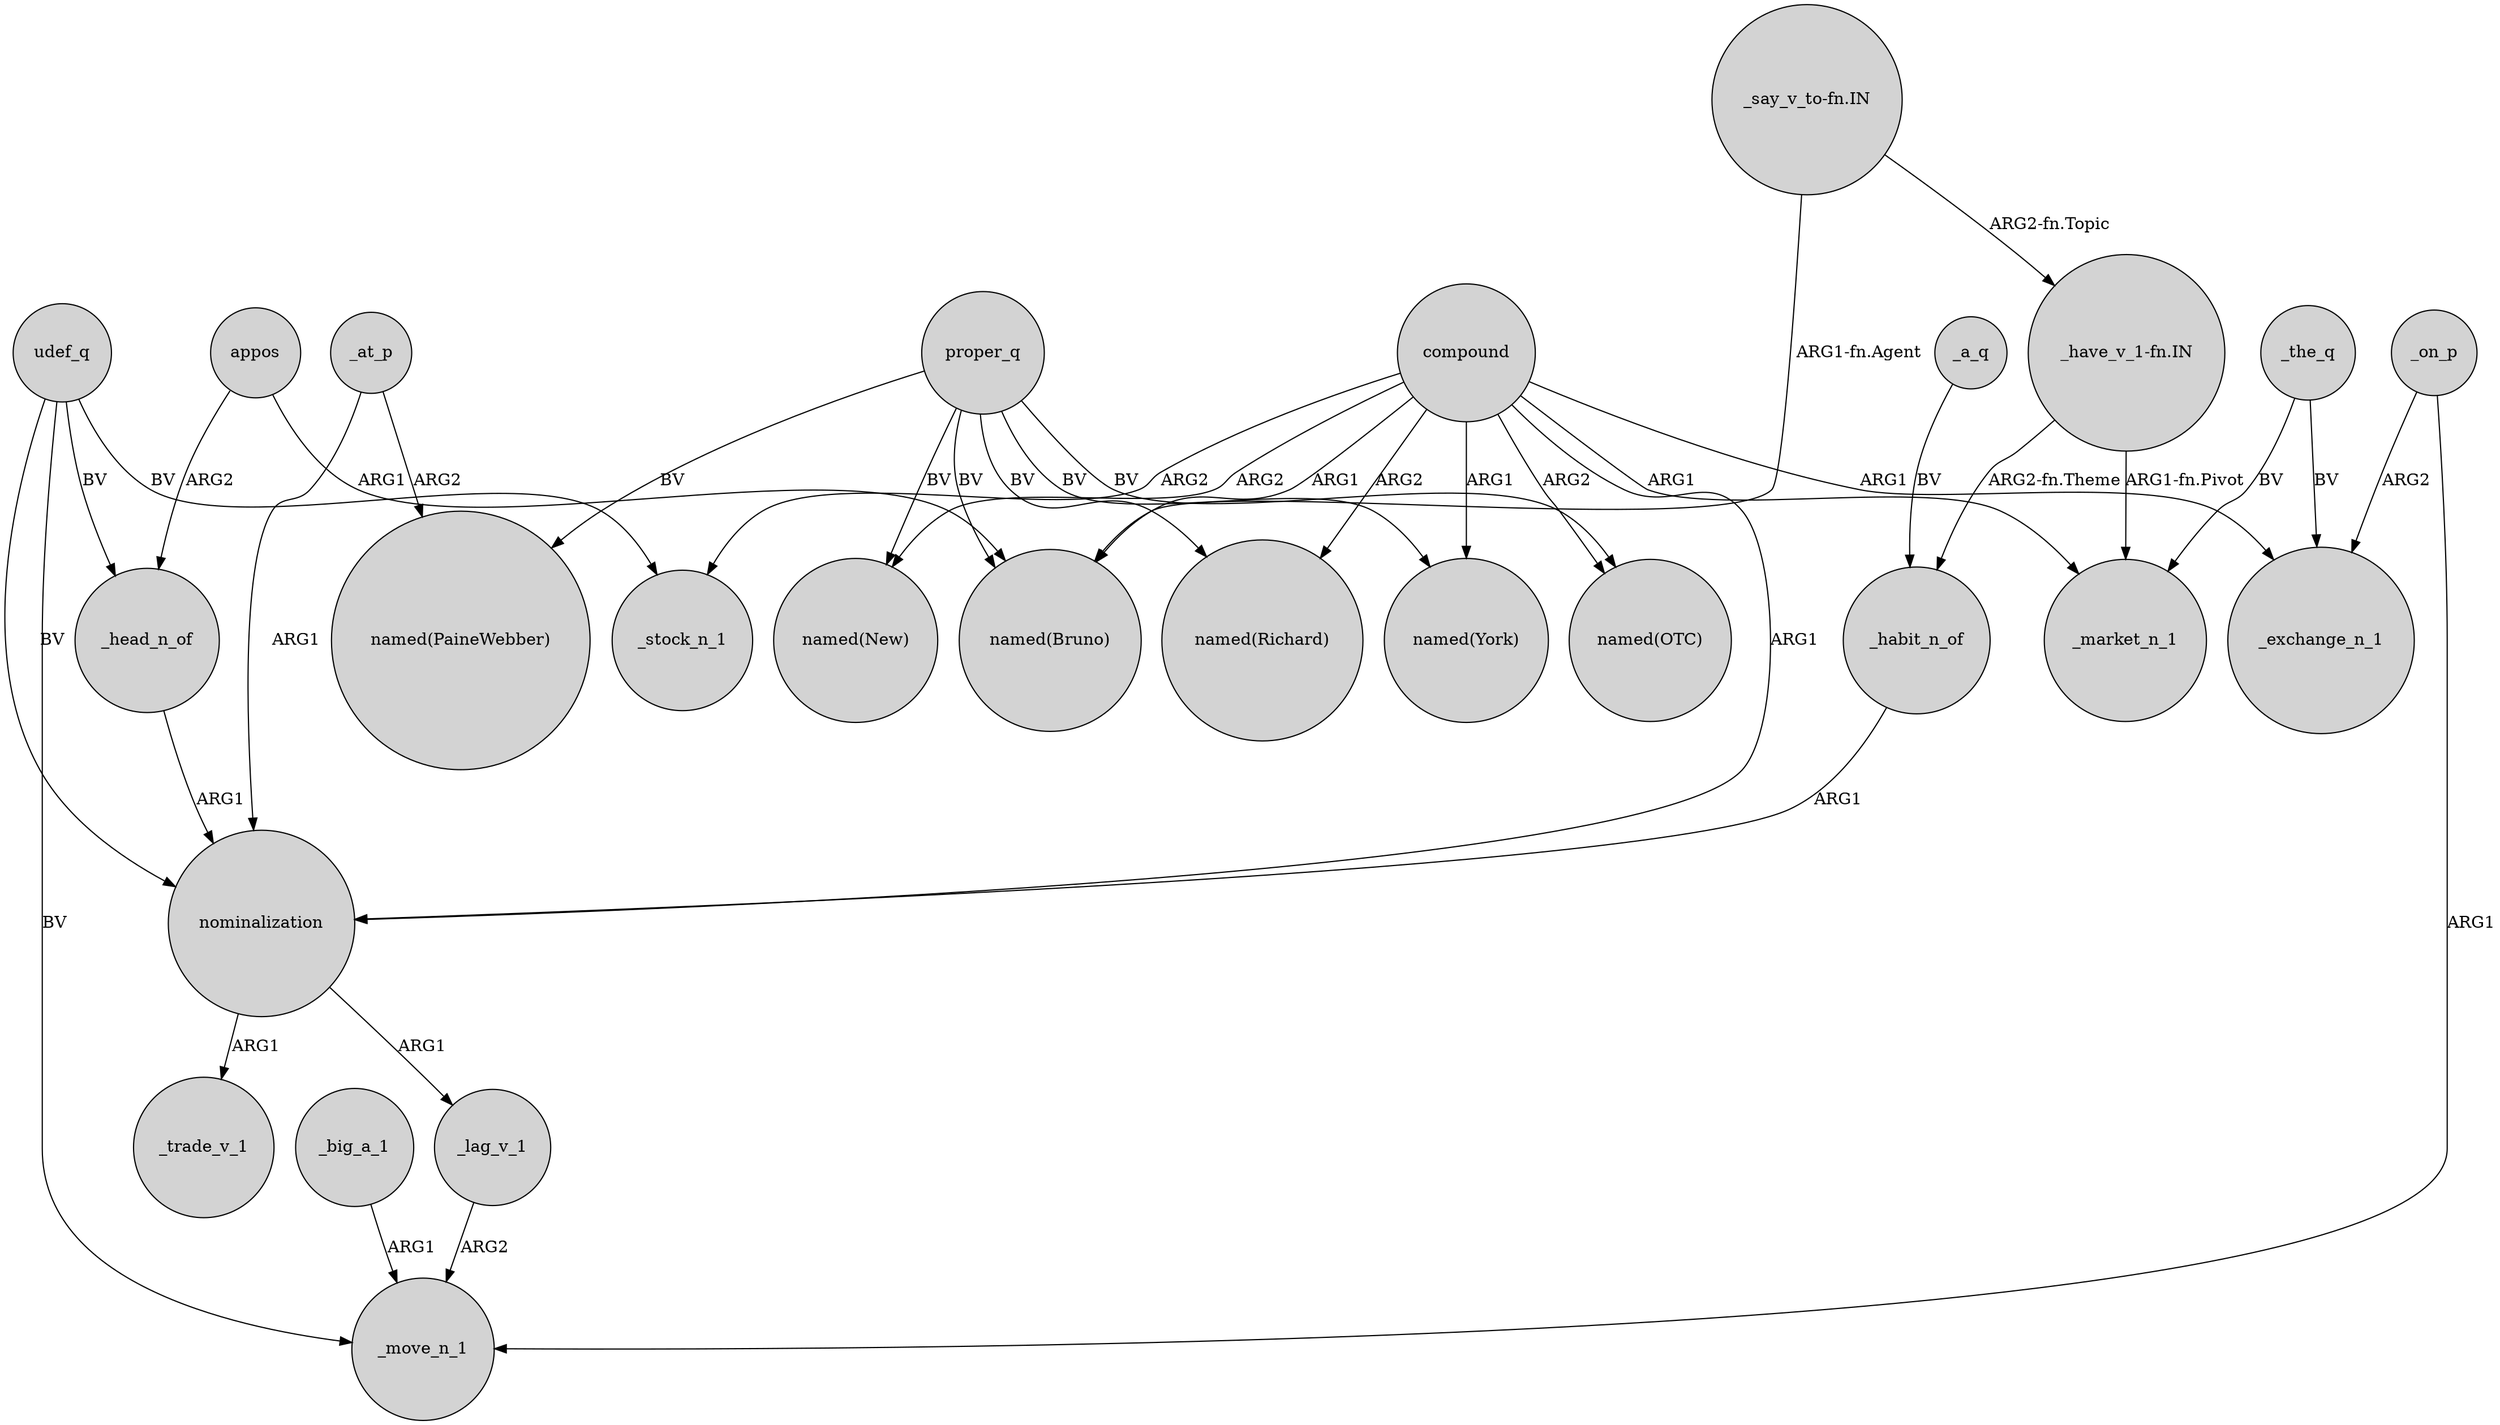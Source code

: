digraph {
	node [shape=circle style=filled]
	compound -> "named(OTC)" [label=ARG2]
	compound -> "named(New)" [label=ARG2]
	_head_n_of -> nominalization [label=ARG1]
	proper_q -> "named(New)" [label=BV]
	"_have_v_1-fn.IN" -> _market_n_1 [label="ARG1-fn.Pivot"]
	udef_q -> _move_n_1 [label=BV]
	compound -> "named(Richard)" [label=ARG2]
	proper_q -> "named(OTC)" [label=BV]
	appos -> _head_n_of [label=ARG2]
	nominalization -> _lag_v_1 [label=ARG1]
	_at_p -> "named(PaineWebber)" [label=ARG2]
	nominalization -> _trade_v_1 [label=ARG1]
	compound -> _stock_n_1 [label=ARG2]
	_big_a_1 -> _move_n_1 [label=ARG1]
	_habit_n_of -> nominalization [label=ARG1]
	compound -> "named(Bruno)" [label=ARG1]
	proper_q -> "named(Richard)" [label=BV]
	"_have_v_1-fn.IN" -> _habit_n_of [label="ARG2-fn.Theme"]
	compound -> "named(York)" [label=ARG1]
	udef_q -> _stock_n_1 [label=BV]
	appos -> "named(Bruno)" [label=ARG1]
	_at_p -> nominalization [label=ARG1]
	compound -> _exchange_n_1 [label=ARG1]
	udef_q -> _head_n_of [label=BV]
	proper_q -> "named(PaineWebber)" [label=BV]
	_on_p -> _move_n_1 [label=ARG1]
	proper_q -> "named(Bruno)" [label=BV]
	udef_q -> nominalization [label=BV]
	"_say_v_to-fn.IN" -> "named(Bruno)" [label="ARG1-fn.Agent"]
	"_say_v_to-fn.IN" -> "_have_v_1-fn.IN" [label="ARG2-fn.Topic"]
	_on_p -> _exchange_n_1 [label=ARG2]
	compound -> _market_n_1 [label=ARG1]
	_a_q -> _habit_n_of [label=BV]
	_the_q -> _market_n_1 [label=BV]
	_lag_v_1 -> _move_n_1 [label=ARG2]
	proper_q -> "named(York)" [label=BV]
	compound -> nominalization [label=ARG1]
	_the_q -> _exchange_n_1 [label=BV]
}
